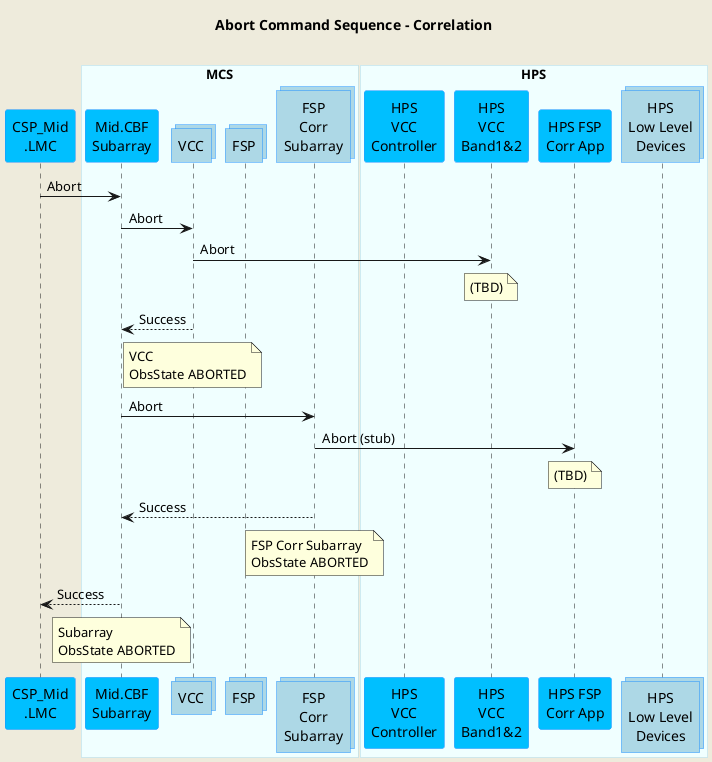 @startuml
'https://plantuml.com/sequence-diagram

skinparam backgroundColor #EEEBDC
skinparam sequence {
ParticipantBorderColor DodgerBlue
ParticipantBackgroundColor DeepSkyBlue
ActorBorderColor DarkGreen
ActorBackgroundColor Green
BoxBorderColor LightBlue
BoxBackgroundColor #F0FFFF
}

skinparam collections {
  BackGroundColor LightBlue
  BorderColor DodgerBlue
}

skinparam database {
  BackgroundColor LightGreen
  BorderColor DarkGreen
}

title Abort Command Sequence - Correlation\n

participant "CSP_Mid\n.LMC" as lmc

box "MCS"
participant "Mid.CBF\nSubarray" as subarray
collections "VCC" as vcc
collections "FSP" as fsp
collections "FSP\nCorr\nSubarray" as fspsubarray
end box

box "HPS"
participant "HPS\nVCC\nController" as hpsvcc
participant "HPS\nVCC\nBand1&2" as hpsvccband
participant "HPS FSP\nCorr App" as hpsfsp
collections "HPS\nLow Level\nDevices" as hpsdevices
end box

lmc        ->  subarray      : Abort

subarray   ->  vcc           : Abort
vcc        ->  hpsvccband    : Abort
note over hpsvccband         : (TBD)
subarray   <-- vcc           : Success
note over vcc                : VCC\nObsState ABORTED
subarray   ->  fspsubarray   : Abort
fspsubarray->  hpsfsp        : Abort (stub)
note over hpsfsp             : (TBD)
subarray   <-- fspsubarray   : Success
note over fspsubarray        : FSP Corr Subarray\nObsState ABORTED


lmc       <--  subarray      : Success
note over subarray           : Subarray\nObsState ABORTED


@enduml